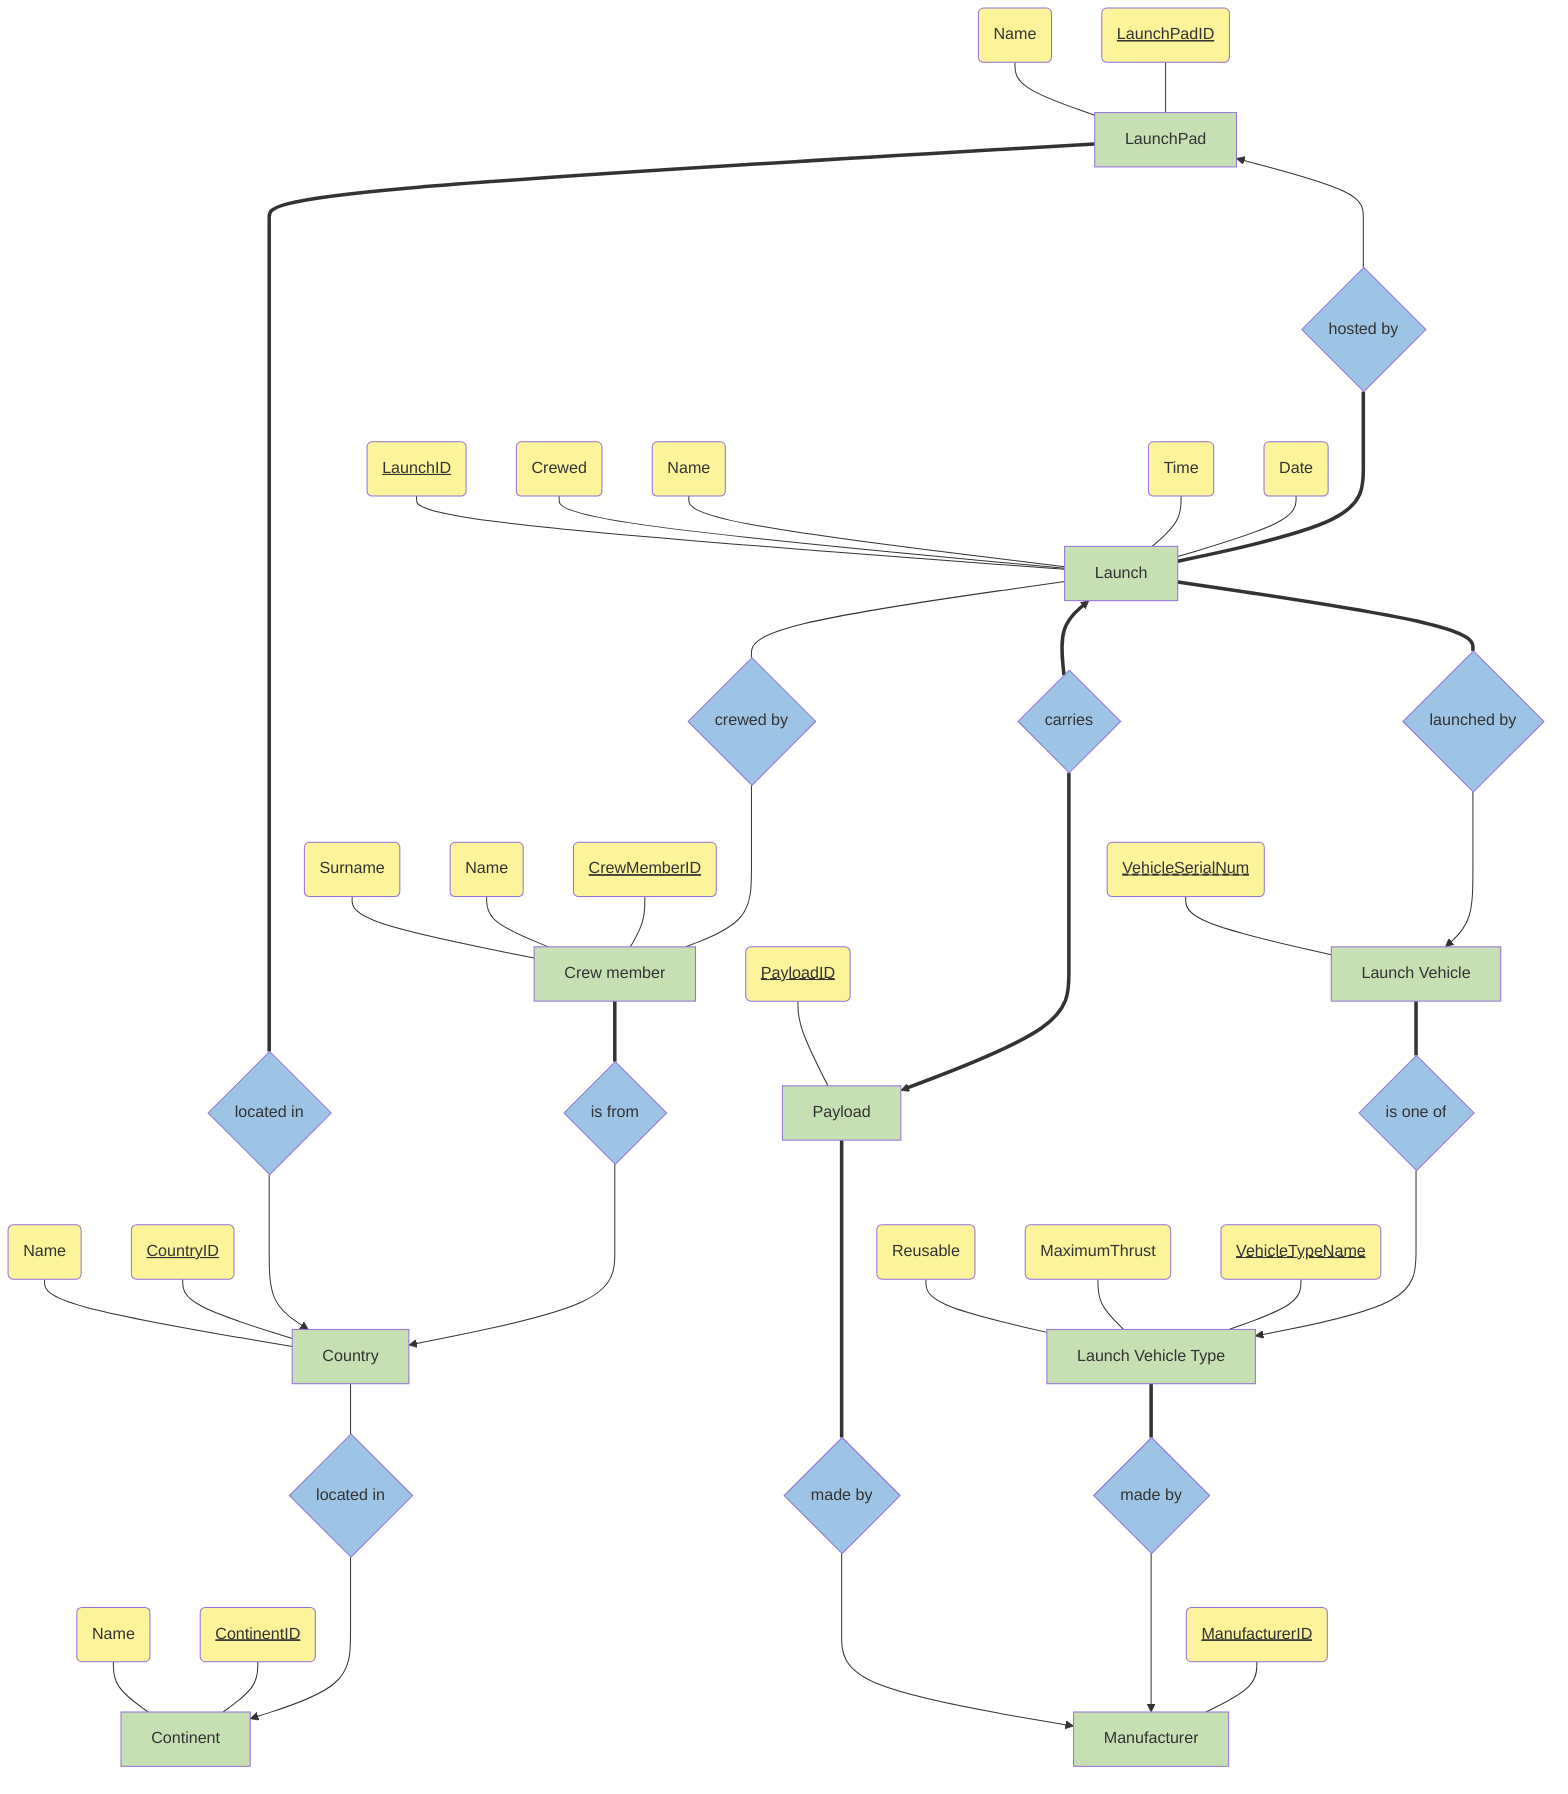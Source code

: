 graph TD
    %% ===
    %% LAUNCHPAD
    %% ---
    %% Rule: Each launchpad has a name and a location.
    lpid(LaunchPadID):::pk --- LP[LaunchPad]:::entity
    lpn(Name):::attr --- LP
    %% Rule: A launchpad hosts multiple launches over time, and each launch is hosted by exactly one launchpad. Therefore, Launchpads will be created in the database even before the first launch is hosted there.
    LP ~~~ H ---> LP
    H ~~~ LP
    %% trick w/ double invisible links to make backwards arrows work better,
    %% from: https://github.com/mermaid-js/mermaid/issues/3208#issuecomment-1531104444
    %% Rule: A launchpad is located in a country, and a country, in turn, is located on a continent.
    LP === Lli{located in}:::relation

    %% ===
    %% LAUNCH
    %% ---
    %% Rule: A launch requires a launchpad that hosts it ...
    H{hosted by}:::relation ==== L[Launch]:::entity
    %% Rule: Multiple crew members can be carried on a crewed launch, and each crew member can be carried on multiple launches over time.
    L --- CB{crewed by}:::relation
    %% Rule: A launch requires ... the payload.
    L ~~~ CP
    CP{carries}:::relation ==> L
    CP ~~~ L
    %% Rule: A launch requires ... a launch vehicle (The rocket) ...
    %% Rule: Each launch is performed by a launch vehicle. The serial number for the launch vehicle should be recorded. A launch vehicle can perform multiple launches over time.
    L === LB{launched by}:::relation
    %% Rule: For a launch, the date, time and name should be recorded as well as whether it is a crewed launch or not.
    ld(Date):::attr --- L
    lt(Time):::attr --- L
    ln(Name):::attr --- L
    lc(Crewed):::attr --- L
    lid(LaunchID):::pk --- L

    %% ===
    %% LAUNCH VEHICLE
    %% ---
    %% Rule: Each launch is performed by a launch vehicle. The serial number for the launch vehicle should be recorded. A launch vehicle can perform multiple launches over time.
    LB ---> LV[Launch Vehicle]:::weakEntity
    lvsn(VehicleSerialNum):::disc --- LV
    %% Rule: A launch requires ... a launch vehicle (The rocket) ... .
    LV === Isa{is one of}:::weakRelation

    %% ===
    %% LAUNCH VEHICLE TYPE
    %% ---
    %% Rule: Each launch vehicle is of a specific launch vehicle type. The name, maximum thrust and whether it is reusable need to be recorded for the launch vehicle type.
    Isa ---> LVT[Launch Vehicle Type]:::weakEntity
    lvtn(VehicleTypeName):::disc --- LVT
    lvtt(MaximumThrust):::attr --- LVT
    lvtr(Reusable):::attr --- LVT

    %% ===
    %% PAYLOAD
    %% ---
    %% Rule: Each launch carries one payload, and a payload is only carried by one launch.
    CP ====> P
    %% Rule: A manufacturer also makes each payload, and a manufacturer can make many different payloads over time.
    P[Payload]:::weakEntity ===== PMb{made by}:::weakRelation
    plid(PayloadID):::disc --- P

    %% ===
    %% Manufacturer
    %% ---
    mid(ManufacturerID):::pk --- M[Manufacturer]:::entity
    %% Rule: A specific manufacturer makes each launch vehicle type, and a manufacturer can make many different launch vehicle types.
    LVT === LVMb{made by}:::weakRelation
    LVMb ---> M
    %% Rule: A manufacturer also makes each payload, and a manufacturer can make many different payloads over time.
    PMb ---> M

    %% ===
    %% CREW
    %% ---
    %% Rule: Multiple crew members can be carried on a crewed launch, and each crew member can be carried on multiple launches over time.
    %% Rule: Each crew member has a nationality (the country they come from), and their name and surname also need to be recorded.
    %% Rule: Crew members can appear in the database before they launch for the first time
    CB ---- C[Crew member]:::entity
    C === If{is from}:::relation
    cid(CrewMemberID):::pk --- C
    cn(Name):::attr --- C
    cs(Surname):::attr --- C

    %% ===
    %% COUNTRY
    %% ---
    %% Rule: Each crew member has a nationality (the country they come from), and their name and surname also need to be recorded.
    If ---> Cu
    %% Rule: A launchpad is located in a country, and a country, in turn, is located on a continent.
    Lli ---> Cu
    Cu[Country]:::entity --- Li{located in}:::relation
    Li ---> Co[Continent]:::entity
    cuid(CountryID):::pk --- Cu
    cun(Name):::attr --- Cu
    coid(ContinentID):::pk --- Co
    con(Name):::attr --- Co

    %% ===
    %% STYLES
    %% ---
    classDef entity,weakEntity fill:#c6e0b4;
    classDef relation,weakRelation fill:#9dc3e5;
    classDef attr,subAttr,derAttr,pk,disc,multi fill:#fbf49b;
    classDef subAttr,derAttr,multi stroke:red;
    classDef derAttr stroke-dasharray: 10 5;
    classDef pk text-decoration: underline;
    classDef disc text-decoration: underline dashed;
    %% optional attr links
    %% FIXME: change numbers to correct links below & uncomment
    %% linkStyle 1,4,26,39,45,51,65 stroke:red, stroke-dasharray: 10 5;